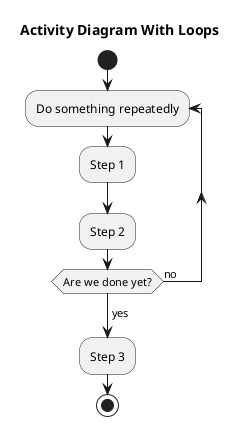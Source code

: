 @startuml ActivityWithLoops

title Activity Diagram With Loops

start

repeat :Do something repeatedly;
    :Step 1;
    :Step 2;
repeat while (Are we done yet?) is (no)
->yes;

:Step 3;

stop

@enduml
